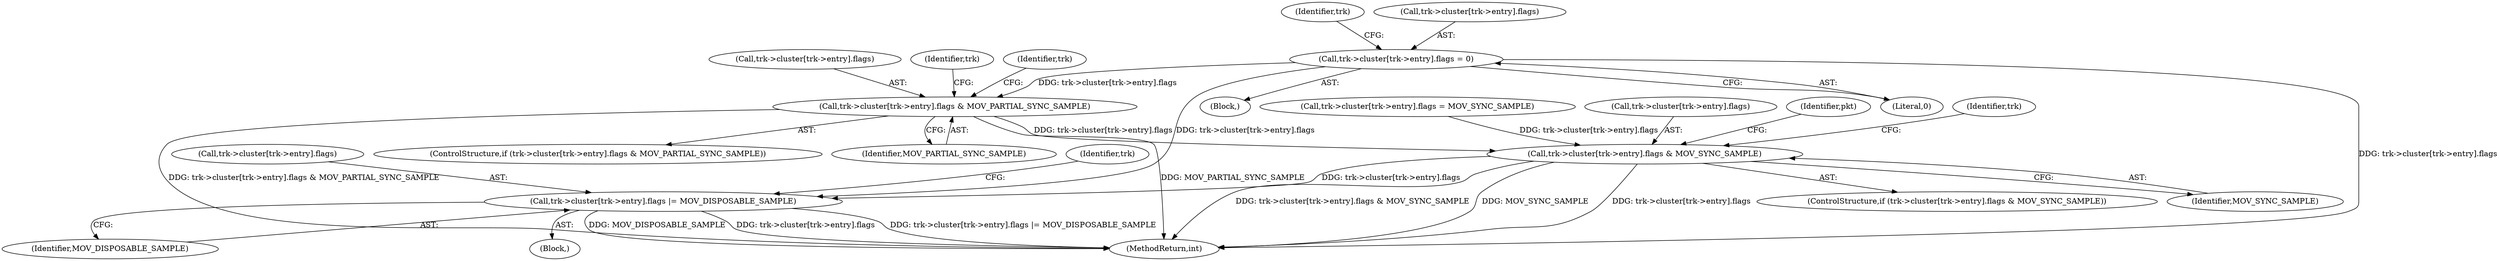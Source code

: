 digraph "0_FFmpeg_3a2d21bc5f97aa0161db3ae731fc2732be6108b8@pointer" {
"1001211" [label="(Call,trk->cluster[trk->entry].flags = 0)"];
"1001354" [label="(Call,trk->cluster[trk->entry].flags & MOV_PARTIAL_SYNC_SAMPLE)"];
"1001384" [label="(Call,trk->cluster[trk->entry].flags & MOV_SYNC_SAMPLE)"];
"1001406" [label="(Call,trk->cluster[trk->entry].flags |= MOV_DISPOSABLE_SAMPLE)"];
"1001416" [label="(Identifier,MOV_DISPOSABLE_SAMPLE)"];
"1001405" [label="(Block,)"];
"1001353" [label="(ControlStructure,if (trk->cluster[trk->entry].flags & MOV_PARTIAL_SYNC_SAMPLE))"];
"1001383" [label="(ControlStructure,if (trk->cluster[trk->entry].flags & MOV_SYNC_SAMPLE))"];
"1001354" [label="(Call,trk->cluster[trk->entry].flags & MOV_PARTIAL_SYNC_SAMPLE)"];
"1001466" [label="(MethodReturn,int)"];
"1001225" [label="(Identifier,trk)"];
"1001372" [label="(Call,trk->cluster[trk->entry].flags = MOV_SYNC_SAMPLE)"];
"1001388" [label="(Identifier,trk)"];
"1001221" [label="(Literal,0)"];
"1001385" [label="(Call,trk->cluster[trk->entry].flags)"];
"1001211" [label="(Call,trk->cluster[trk->entry].flags = 0)"];
"1001367" [label="(Identifier,trk)"];
"1001406" [label="(Call,trk->cluster[trk->entry].flags |= MOV_DISPOSABLE_SAMPLE)"];
"1000116" [label="(Block,)"];
"1001384" [label="(Call,trk->cluster[trk->entry].flags & MOV_SYNC_SAMPLE)"];
"1001355" [label="(Call,trk->cluster[trk->entry].flags)"];
"1001394" [label="(Identifier,MOV_SYNC_SAMPLE)"];
"1001407" [label="(Call,trk->cluster[trk->entry].flags)"];
"1001402" [label="(Identifier,pkt)"];
"1001397" [label="(Identifier,trk)"];
"1001364" [label="(Identifier,MOV_PARTIAL_SYNC_SAMPLE)"];
"1001419" [label="(Identifier,trk)"];
"1001212" [label="(Call,trk->cluster[trk->entry].flags)"];
"1001211" -> "1000116"  [label="AST: "];
"1001211" -> "1001221"  [label="CFG: "];
"1001212" -> "1001211"  [label="AST: "];
"1001221" -> "1001211"  [label="AST: "];
"1001225" -> "1001211"  [label="CFG: "];
"1001211" -> "1001466"  [label="DDG: trk->cluster[trk->entry].flags"];
"1001211" -> "1001354"  [label="DDG: trk->cluster[trk->entry].flags"];
"1001211" -> "1001406"  [label="DDG: trk->cluster[trk->entry].flags"];
"1001354" -> "1001353"  [label="AST: "];
"1001354" -> "1001364"  [label="CFG: "];
"1001355" -> "1001354"  [label="AST: "];
"1001364" -> "1001354"  [label="AST: "];
"1001367" -> "1001354"  [label="CFG: "];
"1001388" -> "1001354"  [label="CFG: "];
"1001354" -> "1001466"  [label="DDG: trk->cluster[trk->entry].flags & MOV_PARTIAL_SYNC_SAMPLE"];
"1001354" -> "1001466"  [label="DDG: MOV_PARTIAL_SYNC_SAMPLE"];
"1001354" -> "1001384"  [label="DDG: trk->cluster[trk->entry].flags"];
"1001384" -> "1001383"  [label="AST: "];
"1001384" -> "1001394"  [label="CFG: "];
"1001385" -> "1001384"  [label="AST: "];
"1001394" -> "1001384"  [label="AST: "];
"1001397" -> "1001384"  [label="CFG: "];
"1001402" -> "1001384"  [label="CFG: "];
"1001384" -> "1001466"  [label="DDG: trk->cluster[trk->entry].flags"];
"1001384" -> "1001466"  [label="DDG: trk->cluster[trk->entry].flags & MOV_SYNC_SAMPLE"];
"1001384" -> "1001466"  [label="DDG: MOV_SYNC_SAMPLE"];
"1001372" -> "1001384"  [label="DDG: trk->cluster[trk->entry].flags"];
"1001384" -> "1001406"  [label="DDG: trk->cluster[trk->entry].flags"];
"1001406" -> "1001405"  [label="AST: "];
"1001406" -> "1001416"  [label="CFG: "];
"1001407" -> "1001406"  [label="AST: "];
"1001416" -> "1001406"  [label="AST: "];
"1001419" -> "1001406"  [label="CFG: "];
"1001406" -> "1001466"  [label="DDG: trk->cluster[trk->entry].flags |= MOV_DISPOSABLE_SAMPLE"];
"1001406" -> "1001466"  [label="DDG: MOV_DISPOSABLE_SAMPLE"];
"1001406" -> "1001466"  [label="DDG: trk->cluster[trk->entry].flags"];
}
